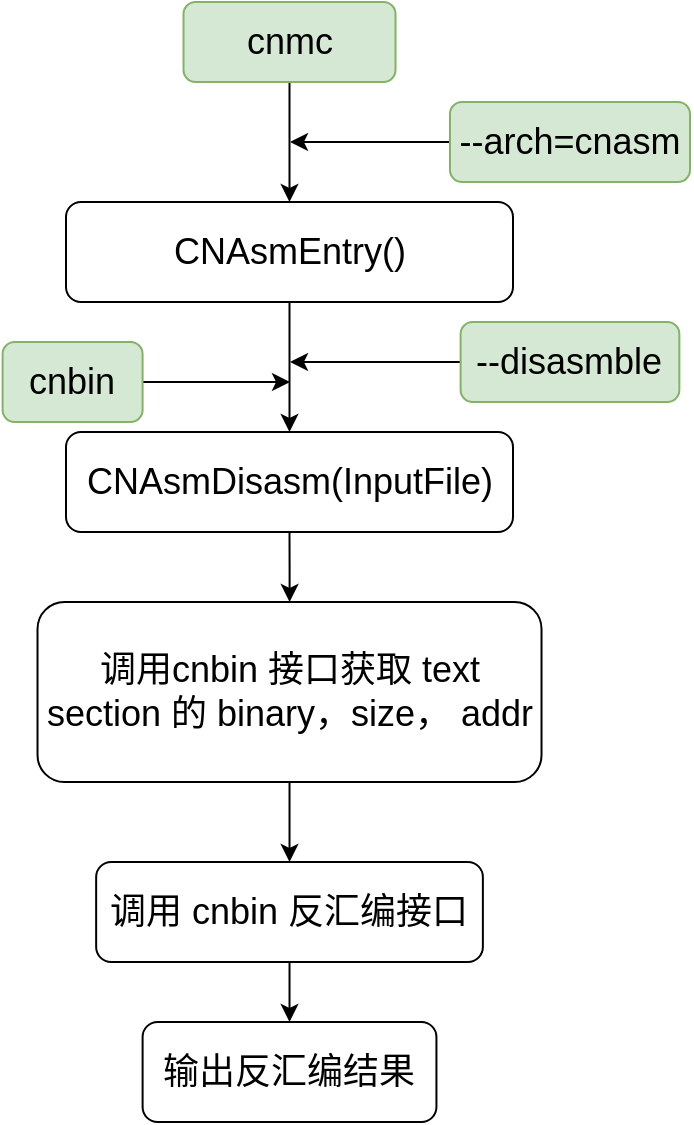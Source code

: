 <mxfile version="21.7.5" type="github">
  <diagram id="C5RBs43oDa-KdzZeNtuy" name="Page-1">
    <mxGraphModel dx="2173" dy="775" grid="1" gridSize="10" guides="1" tooltips="1" connect="1" arrows="1" fold="1" page="1" pageScale="1" pageWidth="827" pageHeight="1169" math="0" shadow="0">
      <root>
        <mxCell id="WIyWlLk6GJQsqaUBKTNV-0" />
        <mxCell id="WIyWlLk6GJQsqaUBKTNV-1" parent="WIyWlLk6GJQsqaUBKTNV-0" />
        <mxCell id="Ks6QfVX8gnesX7YzdXyY-0" style="edgeStyle=orthogonalEdgeStyle;rounded=0;orthogonalLoop=1;jettySize=auto;html=1;exitX=0.5;exitY=1;exitDx=0;exitDy=0;entryX=0.5;entryY=0;entryDx=0;entryDy=0;" edge="1" parent="WIyWlLk6GJQsqaUBKTNV-1" source="Ks6QfVX8gnesX7YzdXyY-1" target="Ks6QfVX8gnesX7YzdXyY-15">
          <mxGeometry relative="1" as="geometry" />
        </mxCell>
        <mxCell id="Ks6QfVX8gnesX7YzdXyY-1" value="&lt;span style=&quot;font-size: 18px;&quot;&gt;cnmc&lt;/span&gt;" style="rounded=1;whiteSpace=wrap;html=1;fontSize=12;glass=0;strokeWidth=1;shadow=0;fillColor=#d5e8d4;strokeColor=#82b366;" vertex="1" parent="WIyWlLk6GJQsqaUBKTNV-1">
          <mxGeometry x="-463.24" y="30" width="106" height="40" as="geometry" />
        </mxCell>
        <mxCell id="Ks6QfVX8gnesX7YzdXyY-42" style="edgeStyle=orthogonalEdgeStyle;rounded=0;orthogonalLoop=1;jettySize=auto;html=1;exitX=0.5;exitY=1;exitDx=0;exitDy=0;entryX=0.5;entryY=0;entryDx=0;entryDy=0;" edge="1" parent="WIyWlLk6GJQsqaUBKTNV-1" source="Ks6QfVX8gnesX7YzdXyY-15" target="Ks6QfVX8gnesX7YzdXyY-41">
          <mxGeometry relative="1" as="geometry" />
        </mxCell>
        <mxCell id="Ks6QfVX8gnesX7YzdXyY-15" value="&lt;span style=&quot;font-size: 18px;&quot;&gt;CNAsmEntry()&lt;/span&gt;" style="rounded=1;whiteSpace=wrap;html=1;fontSize=12;glass=0;strokeWidth=1;shadow=0;" vertex="1" parent="WIyWlLk6GJQsqaUBKTNV-1">
          <mxGeometry x="-522" y="130" width="223.5" height="50" as="geometry" />
        </mxCell>
        <mxCell id="Ks6QfVX8gnesX7YzdXyY-40" style="edgeStyle=orthogonalEdgeStyle;rounded=0;orthogonalLoop=1;jettySize=auto;html=1;exitX=0;exitY=0.5;exitDx=0;exitDy=0;" edge="1" parent="WIyWlLk6GJQsqaUBKTNV-1" source="Ks6QfVX8gnesX7YzdXyY-38">
          <mxGeometry relative="1" as="geometry">
            <mxPoint x="-410" y="100" as="targetPoint" />
          </mxGeometry>
        </mxCell>
        <mxCell id="Ks6QfVX8gnesX7YzdXyY-38" value="&lt;span style=&quot;font-size: 18px;&quot;&gt;--arch=cnasm&lt;br&gt;&lt;/span&gt;" style="rounded=1;whiteSpace=wrap;html=1;fontSize=12;glass=0;strokeWidth=1;shadow=0;fillColor=#d5e8d4;strokeColor=#82b366;" vertex="1" parent="WIyWlLk6GJQsqaUBKTNV-1">
          <mxGeometry x="-330" y="80" width="120" height="40" as="geometry" />
        </mxCell>
        <mxCell id="Ks6QfVX8gnesX7YzdXyY-48" style="edgeStyle=orthogonalEdgeStyle;rounded=0;orthogonalLoop=1;jettySize=auto;html=1;exitX=0.5;exitY=1;exitDx=0;exitDy=0;" edge="1" parent="WIyWlLk6GJQsqaUBKTNV-1" source="Ks6QfVX8gnesX7YzdXyY-41" target="Ks6QfVX8gnesX7YzdXyY-46">
          <mxGeometry relative="1" as="geometry" />
        </mxCell>
        <mxCell id="Ks6QfVX8gnesX7YzdXyY-41" value="&lt;span style=&quot;font-size: 18px;&quot;&gt;CNAsmDisasm(InputFile)&lt;/span&gt;" style="rounded=1;whiteSpace=wrap;html=1;fontSize=12;glass=0;strokeWidth=1;shadow=0;" vertex="1" parent="WIyWlLk6GJQsqaUBKTNV-1">
          <mxGeometry x="-522" y="245" width="223.5" height="50" as="geometry" />
        </mxCell>
        <mxCell id="Ks6QfVX8gnesX7YzdXyY-45" style="edgeStyle=orthogonalEdgeStyle;rounded=0;orthogonalLoop=1;jettySize=auto;html=1;exitX=0;exitY=0.5;exitDx=0;exitDy=0;" edge="1" parent="WIyWlLk6GJQsqaUBKTNV-1" source="Ks6QfVX8gnesX7YzdXyY-43">
          <mxGeometry relative="1" as="geometry">
            <mxPoint x="-410" y="210" as="targetPoint" />
          </mxGeometry>
        </mxCell>
        <mxCell id="Ks6QfVX8gnesX7YzdXyY-43" value="&lt;span style=&quot;font-size: 18px;&quot;&gt;--disasmble&lt;br&gt;&lt;/span&gt;" style="rounded=1;whiteSpace=wrap;html=1;fontSize=12;glass=0;strokeWidth=1;shadow=0;fillColor=#d5e8d4;strokeColor=#82b366;" vertex="1" parent="WIyWlLk6GJQsqaUBKTNV-1">
          <mxGeometry x="-324.69" y="190" width="109.37" height="40" as="geometry" />
        </mxCell>
        <mxCell id="Ks6QfVX8gnesX7YzdXyY-49" style="edgeStyle=orthogonalEdgeStyle;rounded=0;orthogonalLoop=1;jettySize=auto;html=1;exitX=0.5;exitY=1;exitDx=0;exitDy=0;entryX=0.5;entryY=0;entryDx=0;entryDy=0;" edge="1" parent="WIyWlLk6GJQsqaUBKTNV-1" source="Ks6QfVX8gnesX7YzdXyY-46" target="Ks6QfVX8gnesX7YzdXyY-47">
          <mxGeometry relative="1" as="geometry" />
        </mxCell>
        <mxCell id="Ks6QfVX8gnesX7YzdXyY-46" value="&lt;span style=&quot;font-size: 18px;&quot;&gt;调用cnbin 接口获取 text section 的 binary，size， addr&lt;/span&gt;" style="rounded=1;whiteSpace=wrap;html=1;fontSize=12;glass=0;strokeWidth=1;shadow=0;" vertex="1" parent="WIyWlLk6GJQsqaUBKTNV-1">
          <mxGeometry x="-536.24" y="330" width="252" height="90" as="geometry" />
        </mxCell>
        <mxCell id="Ks6QfVX8gnesX7YzdXyY-51" style="edgeStyle=orthogonalEdgeStyle;rounded=0;orthogonalLoop=1;jettySize=auto;html=1;exitX=0.5;exitY=1;exitDx=0;exitDy=0;entryX=0.5;entryY=0;entryDx=0;entryDy=0;" edge="1" parent="WIyWlLk6GJQsqaUBKTNV-1" source="Ks6QfVX8gnesX7YzdXyY-47" target="Ks6QfVX8gnesX7YzdXyY-50">
          <mxGeometry relative="1" as="geometry" />
        </mxCell>
        <mxCell id="Ks6QfVX8gnesX7YzdXyY-47" value="&lt;span style=&quot;font-size: 18px;&quot;&gt;调用 cnbin 反汇编接口&lt;/span&gt;" style="rounded=1;whiteSpace=wrap;html=1;fontSize=12;glass=0;strokeWidth=1;shadow=0;" vertex="1" parent="WIyWlLk6GJQsqaUBKTNV-1">
          <mxGeometry x="-506.92" y="460" width="193.36" height="50" as="geometry" />
        </mxCell>
        <mxCell id="Ks6QfVX8gnesX7YzdXyY-50" value="&lt;span style=&quot;font-size: 18px;&quot;&gt;输出反汇编结果&lt;/span&gt;" style="rounded=1;whiteSpace=wrap;html=1;fontSize=12;glass=0;strokeWidth=1;shadow=0;" vertex="1" parent="WIyWlLk6GJQsqaUBKTNV-1">
          <mxGeometry x="-483.7" y="540" width="146.92" height="50" as="geometry" />
        </mxCell>
        <mxCell id="Ks6QfVX8gnesX7YzdXyY-53" style="edgeStyle=orthogonalEdgeStyle;rounded=0;orthogonalLoop=1;jettySize=auto;html=1;exitX=1;exitY=0.5;exitDx=0;exitDy=0;" edge="1" parent="WIyWlLk6GJQsqaUBKTNV-1" source="Ks6QfVX8gnesX7YzdXyY-52">
          <mxGeometry relative="1" as="geometry">
            <mxPoint x="-410" y="220" as="targetPoint" />
          </mxGeometry>
        </mxCell>
        <mxCell id="Ks6QfVX8gnesX7YzdXyY-52" value="&lt;span style=&quot;font-size: 18px;&quot;&gt;cnbin&lt;br&gt;&lt;/span&gt;" style="rounded=1;whiteSpace=wrap;html=1;fontSize=12;glass=0;strokeWidth=1;shadow=0;fillColor=#d5e8d4;strokeColor=#82b366;" vertex="1" parent="WIyWlLk6GJQsqaUBKTNV-1">
          <mxGeometry x="-553.7" y="200" width="70" height="40" as="geometry" />
        </mxCell>
      </root>
    </mxGraphModel>
  </diagram>
</mxfile>
